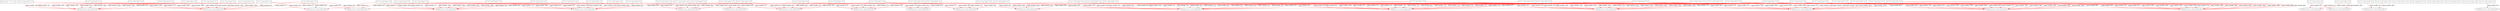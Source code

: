 digraph AST {
  graph [fontname="Times New Roman",fontsize=10];
  node  [fontname="Courier New",fontsize=10];
  edge  [fontname="Times New Roman",fontsize=10];

  node0 [label="sigint_handler  cur vs. prev",shape=box];
  node0_tsh [label="0_tsh.c.sigint_handler.tree", shape=box];
  nodereference_2_tsh [label="reference_2_tsh.c.sigint_handler.tree", shape=ellipse];
  node0_tsh -> nodereference_2_tsh [label="sigint_handler: 100.0", color=red, fontsize=15];
  nodereference_12_tsh [label="reference_12_tsh.c.sigint_handler.tree", shape=ellipse];
  node0_tsh -> nodereference_12_tsh [label="sigint_handler: 100.0", color=red, fontsize=15];
  node1_tsh [label="1_tsh.c.sigint_handler.tree", shape=box];
  nodereference_2_tsh [label="reference_2_tsh.c.sigint_handler.tree", shape=ellipse];
  node1_tsh -> nodereference_2_tsh [label="sigint_handler: 95.0", color=red, fontsize=15];
  nodereference_12_tsh [label="reference_12_tsh.c.sigint_handler.tree", shape=ellipse];
  node1_tsh -> nodereference_12_tsh [label="sigint_handler: 95.0", color=red, fontsize=15];
  node2_tsh [label="2_tsh.c.sigint_handler.tree", shape=box];
  nodereference_26_tsh [label="reference_26_tsh.c.sigint_handler.tree", shape=ellipse];
  node2_tsh -> nodereference_26_tsh [label="sigint_handler: 44.4", color=red, fontsize=15];
  nodereference_27_tsh [label="reference_27_tsh.c.sigint_handler.tree", shape=ellipse];
  node2_tsh -> nodereference_27_tsh [label="sigint_handler: 38.9", color=red, fontsize=15];
  nodereference_37_tsh [label="reference_37_tsh.c.sigint_handler.tree", shape=ellipse];
  node2_tsh -> nodereference_37_tsh [label="sigint_handler: 41.2", color=red, fontsize=15];
  node4_tsh [label="4_tsh.c.sigint_handler.tree", shape=box];
  nodereference_2_tsh [label="reference_2_tsh.c.sigint_handler.tree", shape=ellipse];
  node4_tsh -> nodereference_2_tsh [label="sigint_handler: 100.0", color=red, fontsize=15];
  nodereference_12_tsh [label="reference_12_tsh.c.sigint_handler.tree", shape=ellipse];
  node4_tsh -> nodereference_12_tsh [label="sigint_handler: 100.0", color=red, fontsize=15];
  node5_tsh [label="5_tsh.c.sigint_handler.tree", shape=box];
  nodereference_2_tsh [label="reference_2_tsh.c.sigint_handler.tree", shape=ellipse];
  node5_tsh -> nodereference_2_tsh [label="sigint_handler: 35.3", color=red, fontsize=15];
  nodereference_12_tsh [label="reference_12_tsh.c.sigint_handler.tree", shape=ellipse];
  node5_tsh -> nodereference_12_tsh [label="sigint_handler: 35.3", color=red, fontsize=15];
  nodereference_31_tsh [label="reference_31_tsh.c.sigint_handler.tree", shape=ellipse];
  node5_tsh -> nodereference_31_tsh [label="sigint_handler: 37.5", color=red, fontsize=15];
  nodereference_32_tsh [label="reference_32_tsh.c.sigint_handler.tree", shape=ellipse];
  node5_tsh -> nodereference_32_tsh [label="sigint_handler: 33.3", color=red, fontsize=15];
  node6_tsh [label="6_tsh.c.sigint_handler.tree", shape=box];
  nodereference_23_tsh [label="reference_23_tsh.c.sigint_handler.tree", shape=ellipse];
  node6_tsh -> nodereference_23_tsh [label="sigint_handler: 30.0", color=red, fontsize=15];
  node7_tsh [label="7_tsh.c.sigint_handler.tree", shape=box];
  nodereference_5_tsh [label="reference_5_tsh.c.sigint_handler.tree", shape=ellipse];
  node7_tsh -> nodereference_5_tsh [label="sigint_handler: 100.0", color=red, fontsize=15];
  nodereference_11_tsh [label="reference_11_tsh.c.sigint_handler.tree", shape=ellipse];
  node7_tsh -> nodereference_11_tsh [label="sigint_handler: 100.0", color=red, fontsize=15];
  node8_tsh [label="8_tsh.c.sigint_handler.tree", shape=box];
  nodereference_4_tsh [label="reference_4_tsh.c.sigint_handler.tree", shape=ellipse];
  node8_tsh -> nodereference_4_tsh [label="sigint_handler: 77.8", color=red, fontsize=15];
  nodereference_14_tsh [label="reference_14_tsh.c.sigint_handler.tree", shape=ellipse];
  node8_tsh -> nodereference_14_tsh [label="sigint_handler: 100.0", color=red, fontsize=15];
  nodereference_18_tsh [label="reference_18_tsh.c.sigint_handler.tree", shape=ellipse];
  node8_tsh -> nodereference_18_tsh [label="sigint_handler: 100.0", color=red, fontsize=15];
  nodereference_19_tsh [label="reference_19_tsh.c.sigint_handler.tree", shape=ellipse];
  node8_tsh -> nodereference_19_tsh [label="sigint_handler: 100.0", color=red, fontsize=15];
  nodereference_21_tsh [label="reference_21_tsh.c.sigint_handler.tree", shape=ellipse];
  node8_tsh -> nodereference_21_tsh [label="sigint_handler: 100.0", color=red, fontsize=15];
  nodereference_23_tsh [label="reference_23_tsh.c.sigint_handler.tree", shape=ellipse];
  node8_tsh -> nodereference_23_tsh [label="sigint_handler: 33.3", color=red, fontsize=15];
  node9_tsh [label="9_tsh.c.sigint_handler.tree", shape=box];
  nodereference_2_tsh [label="reference_2_tsh.c.sigint_handler.tree", shape=ellipse];
  node9_tsh -> nodereference_2_tsh [label="sigint_handler: 100.0", color=red, fontsize=15];
  nodereference_12_tsh [label="reference_12_tsh.c.sigint_handler.tree", shape=ellipse];
  node9_tsh -> nodereference_12_tsh [label="sigint_handler: 100.0", color=red, fontsize=15];
  node10_tsh [label="10_tsh.c.sigint_handler.tree", shape=box];
  nodereference_30_tsh [label="reference_30_tsh.c.sigint_handler.tree", shape=ellipse];
  node10_tsh -> nodereference_30_tsh [label="sigint_handler: 58.3", color=red, fontsize=15];
  nodereference_37_tsh [label="reference_37_tsh.c.sigint_handler.tree", shape=ellipse];
  node10_tsh -> nodereference_37_tsh [label="sigint_handler: 33.3", color=red, fontsize=15];
  node11_tsh [label="11_tsh.c.sigint_handler.tree", shape=box];
  nodereference_4_tsh [label="reference_4_tsh.c.sigint_handler.tree", shape=ellipse];
  node11_tsh -> nodereference_4_tsh [label="sigint_handler: 77.8", color=red, fontsize=15];
  nodereference_14_tsh [label="reference_14_tsh.c.sigint_handler.tree", shape=ellipse];
  node11_tsh -> nodereference_14_tsh [label="sigint_handler: 100.0", color=red, fontsize=15];
  nodereference_18_tsh [label="reference_18_tsh.c.sigint_handler.tree", shape=ellipse];
  node11_tsh -> nodereference_18_tsh [label="sigint_handler: 100.0", color=red, fontsize=15];
  nodereference_19_tsh [label="reference_19_tsh.c.sigint_handler.tree", shape=ellipse];
  node11_tsh -> nodereference_19_tsh [label="sigint_handler: 100.0", color=red, fontsize=15];
  nodereference_21_tsh [label="reference_21_tsh.c.sigint_handler.tree", shape=ellipse];
  node11_tsh -> nodereference_21_tsh [label="sigint_handler: 100.0", color=red, fontsize=15];
  nodereference_23_tsh [label="reference_23_tsh.c.sigint_handler.tree", shape=ellipse];
  node11_tsh -> nodereference_23_tsh [label="sigint_handler: 33.3", color=red, fontsize=15];
  node12_tsh [label="12_tsh.c.sigint_handler.tree", shape=box];
  nodereference_6_tsh [label="reference_6_tsh.c.sigint_handler.tree", shape=ellipse];
  node12_tsh -> nodereference_6_tsh [label="sigint_handler: 30.0", color=red, fontsize=15];
  nodereference_30_tsh [label="reference_30_tsh.c.sigint_handler.tree", shape=ellipse];
  node12_tsh -> nodereference_30_tsh [label="sigint_handler: 45.5", color=red, fontsize=15];
  node13_tsh [label="13_tsh.c.sigint_handler.tree", shape=box];
  nodereference_4_tsh [label="reference_4_tsh.c.sigint_handler.tree", shape=ellipse];
  node13_tsh -> nodereference_4_tsh [label="sigint_handler: 77.8", color=red, fontsize=15];
  nodereference_14_tsh [label="reference_14_tsh.c.sigint_handler.tree", shape=ellipse];
  node13_tsh -> nodereference_14_tsh [label="sigint_handler: 100.0", color=red, fontsize=15];
  nodereference_18_tsh [label="reference_18_tsh.c.sigint_handler.tree", shape=ellipse];
  node13_tsh -> nodereference_18_tsh [label="sigint_handler: 100.0", color=red, fontsize=15];
  nodereference_19_tsh [label="reference_19_tsh.c.sigint_handler.tree", shape=ellipse];
  node13_tsh -> nodereference_19_tsh [label="sigint_handler: 100.0", color=red, fontsize=15];
  nodereference_21_tsh [label="reference_21_tsh.c.sigint_handler.tree", shape=ellipse];
  node13_tsh -> nodereference_21_tsh [label="sigint_handler: 100.0", color=red, fontsize=15];
  nodereference_23_tsh [label="reference_23_tsh.c.sigint_handler.tree", shape=ellipse];
  node13_tsh -> nodereference_23_tsh [label="sigint_handler: 33.3", color=red, fontsize=15];
  node14_tsh [label="14_tsh.c.sigint_handler.tree", shape=box];
  nodereference_4_tsh [label="reference_4_tsh.c.sigint_handler.tree", shape=ellipse];
  node14_tsh -> nodereference_4_tsh [label="sigint_handler: 50.0", color=red, fontsize=15];
  nodereference_6_tsh [label="reference_6_tsh.c.sigint_handler.tree", shape=ellipse];
  node14_tsh -> nodereference_6_tsh [label="sigint_handler: 100.0", color=red, fontsize=15];
  nodereference_23_tsh [label="reference_23_tsh.c.sigint_handler.tree", shape=ellipse];
  node14_tsh -> nodereference_23_tsh [label="sigint_handler: 50.0", color=red, fontsize=15];
  node15_tsh [label="15_tsh.c.sigint_handler.tree", shape=box];
  nodereference_4_tsh [label="reference_4_tsh.c.sigint_handler.tree", shape=ellipse];
  node15_tsh -> nodereference_4_tsh [label="sigint_handler: 100.0", color=red, fontsize=15];
  nodereference_6_tsh [label="reference_6_tsh.c.sigint_handler.tree", shape=ellipse];
  node15_tsh -> nodereference_6_tsh [label="sigint_handler: 50.0", color=red, fontsize=15];
  nodereference_14_tsh [label="reference_14_tsh.c.sigint_handler.tree", shape=ellipse];
  node15_tsh -> nodereference_14_tsh [label="sigint_handler: 77.8", color=red, fontsize=15];
  nodereference_18_tsh [label="reference_18_tsh.c.sigint_handler.tree", shape=ellipse];
  node15_tsh -> nodereference_18_tsh [label="sigint_handler: 77.8", color=red, fontsize=15];
  nodereference_19_tsh [label="reference_19_tsh.c.sigint_handler.tree", shape=ellipse];
  node15_tsh -> nodereference_19_tsh [label="sigint_handler: 77.8", color=red, fontsize=15];
  nodereference_21_tsh [label="reference_21_tsh.c.sigint_handler.tree", shape=ellipse];
  node15_tsh -> nodereference_21_tsh [label="sigint_handler: 77.8", color=red, fontsize=15];
  nodereference_23_tsh [label="reference_23_tsh.c.sigint_handler.tree", shape=ellipse];
  node15_tsh -> nodereference_23_tsh [label="sigint_handler: 50.0", color=red, fontsize=15];
  node16_tsh [label="16_tsh.c.sigint_handler.tree", shape=box];
  nodereference_5_tsh [label="reference_5_tsh.c.sigint_handler.tree", shape=ellipse];
  node16_tsh -> nodereference_5_tsh [label="sigint_handler: 35.7", color=red, fontsize=15];
  nodereference_11_tsh [label="reference_11_tsh.c.sigint_handler.tree", shape=ellipse];
  node16_tsh -> nodereference_11_tsh [label="sigint_handler: 35.7", color=red, fontsize=15];
  node17_tsh [label="17_tsh.c.sigint_handler.tree", shape=box];
  nodereference_4_tsh [label="reference_4_tsh.c.sigint_handler.tree", shape=ellipse];
  node17_tsh -> nodereference_4_tsh [label="sigint_handler: 77.8", color=red, fontsize=15];
  nodereference_14_tsh [label="reference_14_tsh.c.sigint_handler.tree", shape=ellipse];
  node17_tsh -> nodereference_14_tsh [label="sigint_handler: 100.0", color=red, fontsize=15];
  nodereference_18_tsh [label="reference_18_tsh.c.sigint_handler.tree", shape=ellipse];
  node17_tsh -> nodereference_18_tsh [label="sigint_handler: 100.0", color=red, fontsize=15];
  nodereference_19_tsh [label="reference_19_tsh.c.sigint_handler.tree", shape=ellipse];
  node17_tsh -> nodereference_19_tsh [label="sigint_handler: 100.0", color=red, fontsize=15];
  nodereference_21_tsh [label="reference_21_tsh.c.sigint_handler.tree", shape=ellipse];
  node17_tsh -> nodereference_21_tsh [label="sigint_handler: 100.0", color=red, fontsize=15];
  nodereference_23_tsh [label="reference_23_tsh.c.sigint_handler.tree", shape=ellipse];
  node17_tsh -> nodereference_23_tsh [label="sigint_handler: 33.3", color=red, fontsize=15];
  node18_tsh [label="18_tsh.c.sigint_handler.tree", shape=box];
  nodereference_5_tsh [label="reference_5_tsh.c.sigint_handler.tree", shape=ellipse];
  node18_tsh -> nodereference_5_tsh [label="sigint_handler: 100.0", color=red, fontsize=15];
  nodereference_11_tsh [label="reference_11_tsh.c.sigint_handler.tree", shape=ellipse];
  node18_tsh -> nodereference_11_tsh [label="sigint_handler: 100.0", color=red, fontsize=15];
  node19_tsh [label="19_tsh.c.sigint_handler.tree", shape=box];
  nodereference_2_tsh [label="reference_2_tsh.c.sigint_handler.tree", shape=ellipse];
  node19_tsh -> nodereference_2_tsh [label="sigint_handler: 100.0", color=red, fontsize=15];
  nodereference_12_tsh [label="reference_12_tsh.c.sigint_handler.tree", shape=ellipse];
  node19_tsh -> nodereference_12_tsh [label="sigint_handler: 100.0", color=red, fontsize=15];
  node20_tsh [label="20_tsh.c.sigint_handler.tree", shape=box];
  nodereference_1_tsh [label="reference_1_tsh.c.sigint_handler.tree", shape=ellipse];
  node20_tsh -> nodereference_1_tsh [label="sigint_handler: 30.8", color=red, fontsize=15];
  nodereference_25_tsh [label="reference_25_tsh.c.sigint_handler.tree", shape=ellipse];
  node20_tsh -> nodereference_25_tsh [label="sigint_handler: 53.8", color=red, fontsize=15];
  nodereference_30_tsh [label="reference_30_tsh.c.sigint_handler.tree", shape=ellipse];
  node20_tsh -> nodereference_30_tsh [label="sigint_handler: 41.7", color=red, fontsize=15];
  node21_tsh [label="21_tsh.c.sigint_handler.tree", shape=box];
  nodereference_2_tsh [label="reference_2_tsh.c.sigint_handler.tree", shape=ellipse];
  node21_tsh -> nodereference_2_tsh [label="sigint_handler: 100.0", color=red, fontsize=15];
  nodereference_12_tsh [label="reference_12_tsh.c.sigint_handler.tree", shape=ellipse];
  node21_tsh -> nodereference_12_tsh [label="sigint_handler: 100.0", color=red, fontsize=15];
  node22_tsh [label="22_tsh.c.sigint_handler.tree", shape=box];
  nodereference_15_tsh [label="reference_15_tsh.c.sigint_handler.tree", shape=ellipse];
  node22_tsh -> nodereference_15_tsh [label="sigint_handler: 42.1", color=red, fontsize=15];
  nodereference_36_tsh [label="reference_36_tsh.c.sigint_handler.tree", shape=ellipse];
  node22_tsh -> nodereference_36_tsh [label="sigint_handler: 42.1", color=red, fontsize=15];
  node23_tsh [label="23_tsh.c.sigint_handler.tree", shape=box];
  nodereference_38_tsh [label="reference_38_tsh.c.sigint_handler.tree", shape=ellipse];
  node23_tsh -> nodereference_38_tsh [label="sigint_handler: 32.3", color=red, fontsize=15];
  node25_tsh [label="25_tsh.c.sigint_handler.tree", shape=box];
  node26_tsh [label="26_tsh.c.sigint_handler.tree", shape=box];
  nodereference_4_tsh [label="reference_4_tsh.c.sigint_handler.tree", shape=ellipse];
  node26_tsh -> nodereference_4_tsh [label="sigint_handler: 77.8", color=red, fontsize=15];
  nodereference_14_tsh [label="reference_14_tsh.c.sigint_handler.tree", shape=ellipse];
  node26_tsh -> nodereference_14_tsh [label="sigint_handler: 100.0", color=red, fontsize=15];
  nodereference_18_tsh [label="reference_18_tsh.c.sigint_handler.tree", shape=ellipse];
  node26_tsh -> nodereference_18_tsh [label="sigint_handler: 100.0", color=red, fontsize=15];
  nodereference_19_tsh [label="reference_19_tsh.c.sigint_handler.tree", shape=ellipse];
  node26_tsh -> nodereference_19_tsh [label="sigint_handler: 100.0", color=red, fontsize=15];
  nodereference_21_tsh [label="reference_21_tsh.c.sigint_handler.tree", shape=ellipse];
  node26_tsh -> nodereference_21_tsh [label="sigint_handler: 100.0", color=red, fontsize=15];
  nodereference_23_tsh [label="reference_23_tsh.c.sigint_handler.tree", shape=ellipse];
  node26_tsh -> nodereference_23_tsh [label="sigint_handler: 33.3", color=red, fontsize=15];
  node27_tsh [label="27_tsh.c.sigint_handler.tree", shape=box];
  nodereference_5_tsh [label="reference_5_tsh.c.sigint_handler.tree", shape=ellipse];
  node27_tsh -> nodereference_5_tsh [label="sigint_handler: 100.0", color=red, fontsize=15];
  nodereference_11_tsh [label="reference_11_tsh.c.sigint_handler.tree", shape=ellipse];
  node27_tsh -> nodereference_11_tsh [label="sigint_handler: 100.0", color=red, fontsize=15];
  node28_tsh [label="28_tsh.c.sigint_handler.tree", shape=box];
  node29_tsh [label="29_tsh.c.sigint_handler.tree", shape=box];
  node30_tsh [label="30_tsh.c.sigint_handler.tree", shape=box];
  nodereference_4_tsh [label="reference_4_tsh.c.sigint_handler.tree", shape=ellipse];
  node30_tsh -> nodereference_4_tsh [label="sigint_handler: 77.8", color=red, fontsize=15];
  nodereference_14_tsh [label="reference_14_tsh.c.sigint_handler.tree", shape=ellipse];
  node30_tsh -> nodereference_14_tsh [label="sigint_handler: 100.0", color=red, fontsize=15];
  nodereference_18_tsh [label="reference_18_tsh.c.sigint_handler.tree", shape=ellipse];
  node30_tsh -> nodereference_18_tsh [label="sigint_handler: 100.0", color=red, fontsize=15];
  nodereference_19_tsh [label="reference_19_tsh.c.sigint_handler.tree", shape=ellipse];
  node30_tsh -> nodereference_19_tsh [label="sigint_handler: 100.0", color=red, fontsize=15];
  nodereference_21_tsh [label="reference_21_tsh.c.sigint_handler.tree", shape=ellipse];
  node30_tsh -> nodereference_21_tsh [label="sigint_handler: 100.0", color=red, fontsize=15];
  nodereference_23_tsh [label="reference_23_tsh.c.sigint_handler.tree", shape=ellipse];
  node30_tsh -> nodereference_23_tsh [label="sigint_handler: 33.3", color=red, fontsize=15];
  node31_tsh [label="31_tsh.c.sigint_handler.tree", shape=box];
  nodereference_2_tsh [label="reference_2_tsh.c.sigint_handler.tree", shape=ellipse];
  node31_tsh -> nodereference_2_tsh [label="sigint_handler: 61.1", color=red, fontsize=15];
  nodereference_12_tsh [label="reference_12_tsh.c.sigint_handler.tree", shape=ellipse];
  node31_tsh -> nodereference_12_tsh [label="sigint_handler: 61.1", color=red, fontsize=15];
  nodereference_31_tsh [label="reference_31_tsh.c.sigint_handler.tree", shape=ellipse];
  node31_tsh -> nodereference_31_tsh [label="sigint_handler: 56.2", color=red, fontsize=15];
  nodereference_32_tsh [label="reference_32_tsh.c.sigint_handler.tree", shape=ellipse];
  node31_tsh -> nodereference_32_tsh [label="sigint_handler: 33.3", color=red, fontsize=15];
  node32_tsh [label="32_tsh.c.sigint_handler.tree", shape=box];
  nodereference_27_tsh [label="reference_27_tsh.c.sigint_handler.tree", shape=ellipse];
  node32_tsh -> nodereference_27_tsh [label="sigint_handler: 38.9", color=red, fontsize=15];
  node33_tsh [label="33_tsh.c.sigint_handler.tree", shape=box];
  nodereference_2_tsh [label="reference_2_tsh.c.sigint_handler.tree", shape=ellipse];
  node33_tsh -> nodereference_2_tsh [label="sigint_handler: 100.0", color=red, fontsize=15];
  nodereference_12_tsh [label="reference_12_tsh.c.sigint_handler.tree", shape=ellipse];
  node33_tsh -> nodereference_12_tsh [label="sigint_handler: 100.0", color=red, fontsize=15];
  node34_tsh [label="34_tsh.c.sigint_handler.tree", shape=box];
  nodereference_26_tsh [label="reference_26_tsh.c.sigint_handler.tree", shape=ellipse];
  node34_tsh -> nodereference_26_tsh [label="sigint_handler: 82.4", color=red, fontsize=15];
  nodereference_27_tsh [label="reference_27_tsh.c.sigint_handler.tree", shape=ellipse];
  node34_tsh -> nodereference_27_tsh [label="sigint_handler: 35.3", color=red, fontsize=15];
  nodereference_37_tsh [label="reference_37_tsh.c.sigint_handler.tree", shape=ellipse];
  node34_tsh -> nodereference_37_tsh [label="sigint_handler: 100.0", color=red, fontsize=15];
  node35_tsh [label="35_tsh.c.sigint_handler.tree", shape=box];
  nodereference_4_tsh [label="reference_4_tsh.c.sigint_handler.tree", shape=ellipse];
  node35_tsh -> nodereference_4_tsh [label="sigint_handler: 77.8", color=red, fontsize=15];
  nodereference_14_tsh [label="reference_14_tsh.c.sigint_handler.tree", shape=ellipse];
  node35_tsh -> nodereference_14_tsh [label="sigint_handler: 100.0", color=red, fontsize=15];
  nodereference_18_tsh [label="reference_18_tsh.c.sigint_handler.tree", shape=ellipse];
  node35_tsh -> nodereference_18_tsh [label="sigint_handler: 100.0", color=red, fontsize=15];
  nodereference_19_tsh [label="reference_19_tsh.c.sigint_handler.tree", shape=ellipse];
  node35_tsh -> nodereference_19_tsh [label="sigint_handler: 100.0", color=red, fontsize=15];
  nodereference_21_tsh [label="reference_21_tsh.c.sigint_handler.tree", shape=ellipse];
  node35_tsh -> nodereference_21_tsh [label="sigint_handler: 100.0", color=red, fontsize=15];
  nodereference_23_tsh [label="reference_23_tsh.c.sigint_handler.tree", shape=ellipse];
  node35_tsh -> nodereference_23_tsh [label="sigint_handler: 33.3", color=red, fontsize=15];
  node36_tsh [label="36_tsh.c.sigint_handler.tree", shape=box];
  nodereference_4_tsh [label="reference_4_tsh.c.sigint_handler.tree", shape=ellipse];
  node36_tsh -> nodereference_4_tsh [label="sigint_handler: 60.0", color=red, fontsize=15];
  nodereference_5_tsh [label="reference_5_tsh.c.sigint_handler.tree", shape=ellipse];
  node36_tsh -> nodereference_5_tsh [label="sigint_handler: 30.8", color=red, fontsize=15];
  nodereference_11_tsh [label="reference_11_tsh.c.sigint_handler.tree", shape=ellipse];
  node36_tsh -> nodereference_11_tsh [label="sigint_handler: 30.8", color=red, fontsize=15];
  nodereference_14_tsh [label="reference_14_tsh.c.sigint_handler.tree", shape=ellipse];
  node36_tsh -> nodereference_14_tsh [label="sigint_handler: 44.4", color=red, fontsize=15];
  nodereference_18_tsh [label="reference_18_tsh.c.sigint_handler.tree", shape=ellipse];
  node36_tsh -> nodereference_18_tsh [label="sigint_handler: 44.4", color=red, fontsize=15];
  nodereference_19_tsh [label="reference_19_tsh.c.sigint_handler.tree", shape=ellipse];
  node36_tsh -> nodereference_19_tsh [label="sigint_handler: 44.4", color=red, fontsize=15];
  nodereference_21_tsh [label="reference_21_tsh.c.sigint_handler.tree", shape=ellipse];
  node36_tsh -> nodereference_21_tsh [label="sigint_handler: 44.4", color=red, fontsize=15];
  nodereference_32_tsh [label="reference_32_tsh.c.sigint_handler.tree", shape=ellipse];
  node36_tsh -> nodereference_32_tsh [label="sigint_handler: 46.2", color=red, fontsize=15];
  node37_tsh [label="37_tsh.c.sigint_handler.tree", shape=box];
  nodereference_4_tsh [label="reference_4_tsh.c.sigint_handler.tree", shape=ellipse];
  node37_tsh -> nodereference_4_tsh [label="sigint_handler: 77.8", color=red, fontsize=15];
  nodereference_14_tsh [label="reference_14_tsh.c.sigint_handler.tree", shape=ellipse];
  node37_tsh -> nodereference_14_tsh [label="sigint_handler: 100.0", color=red, fontsize=15];
  nodereference_18_tsh [label="reference_18_tsh.c.sigint_handler.tree", shape=ellipse];
  node37_tsh -> nodereference_18_tsh [label="sigint_handler: 100.0", color=red, fontsize=15];
  nodereference_19_tsh [label="reference_19_tsh.c.sigint_handler.tree", shape=ellipse];
  node37_tsh -> nodereference_19_tsh [label="sigint_handler: 100.0", color=red, fontsize=15];
  nodereference_21_tsh [label="reference_21_tsh.c.sigint_handler.tree", shape=ellipse];
  node37_tsh -> nodereference_21_tsh [label="sigint_handler: 100.0", color=red, fontsize=15];
  nodereference_23_tsh [label="reference_23_tsh.c.sigint_handler.tree", shape=ellipse];
  node37_tsh -> nodereference_23_tsh [label="sigint_handler: 33.3", color=red, fontsize=15];
  node38_tsh [label="38_tsh.c.sigint_handler.tree", shape=box];
  nodereference_4_tsh [label="reference_4_tsh.c.sigint_handler.tree", shape=ellipse];
  node38_tsh -> nodereference_4_tsh [label="sigint_handler: 50.0", color=red, fontsize=15];
  nodereference_6_tsh [label="reference_6_tsh.c.sigint_handler.tree", shape=ellipse];
  node38_tsh -> nodereference_6_tsh [label="sigint_handler: 100.0", color=red, fontsize=15];
  nodereference_23_tsh [label="reference_23_tsh.c.sigint_handler.tree", shape=ellipse];
  node38_tsh -> nodereference_23_tsh [label="sigint_handler: 50.0", color=red, fontsize=15];
  node39_tsh [label="39_tsh.c.sigint_handler.tree", shape=box];
  nodereference_2_tsh [label="reference_2_tsh.c.sigint_handler.tree", shape=ellipse];
  node39_tsh -> nodereference_2_tsh [label="sigint_handler: 75.0", color=red, fontsize=15];
  nodereference_12_tsh [label="reference_12_tsh.c.sigint_handler.tree", shape=ellipse];
  node39_tsh -> nodereference_12_tsh [label="sigint_handler: 75.0", color=red, fontsize=15];
  node40_tsh [label="40_tsh.c.sigint_handler.tree", shape=box];
  nodereference_1_tsh [label="reference_1_tsh.c.sigint_handler.tree", shape=ellipse];
  node40_tsh -> nodereference_1_tsh [label="sigint_handler: 30.8", color=red, fontsize=15];
  nodereference_25_tsh [label="reference_25_tsh.c.sigint_handler.tree", shape=ellipse];
  node40_tsh -> nodereference_25_tsh [label="sigint_handler: 53.8", color=red, fontsize=15];
  nodereference_30_tsh [label="reference_30_tsh.c.sigint_handler.tree", shape=ellipse];
  node40_tsh -> nodereference_30_tsh [label="sigint_handler: 41.7", color=red, fontsize=15];
  node41_tsh [label="41_tsh.c.sigint_handler.tree", shape=box];
  nodereference_30_tsh [label="reference_30_tsh.c.sigint_handler.tree", shape=ellipse];
  node41_tsh -> nodereference_30_tsh [label="sigint_handler: 58.3", color=red, fontsize=15];
  nodereference_37_tsh [label="reference_37_tsh.c.sigint_handler.tree", shape=ellipse];
  node41_tsh -> nodereference_37_tsh [label="sigint_handler: 33.3", color=red, fontsize=15];
  node43_tsh [label="43_tsh.c.sigint_handler.tree", shape=box];
  nodereference_5_tsh [label="reference_5_tsh.c.sigint_handler.tree", shape=ellipse];
  node43_tsh -> nodereference_5_tsh [label="sigint_handler: 71.4", color=red, fontsize=15];
  nodereference_11_tsh [label="reference_11_tsh.c.sigint_handler.tree", shape=ellipse];
  node43_tsh -> nodereference_11_tsh [label="sigint_handler: 71.4", color=red, fontsize=15];
  nodereference_31_tsh [label="reference_31_tsh.c.sigint_handler.tree", shape=ellipse];
  node43_tsh -> nodereference_31_tsh [label="sigint_handler: 31.2", color=red, fontsize=15];
  node44_tsh [label="44_tsh.c.sigint_handler.tree", shape=box];
  nodereference_4_tsh [label="reference_4_tsh.c.sigint_handler.tree", shape=ellipse];
  node44_tsh -> nodereference_4_tsh [label="sigint_handler: 66.7", color=red, fontsize=15];
  nodereference_14_tsh [label="reference_14_tsh.c.sigint_handler.tree", shape=ellipse];
  node44_tsh -> nodereference_14_tsh [label="sigint_handler: 77.8", color=red, fontsize=15];
  nodereference_18_tsh [label="reference_18_tsh.c.sigint_handler.tree", shape=ellipse];
  node44_tsh -> nodereference_18_tsh [label="sigint_handler: 77.8", color=red, fontsize=15];
  nodereference_19_tsh [label="reference_19_tsh.c.sigint_handler.tree", shape=ellipse];
  node44_tsh -> nodereference_19_tsh [label="sigint_handler: 77.8", color=red, fontsize=15];
  nodereference_21_tsh [label="reference_21_tsh.c.sigint_handler.tree", shape=ellipse];
  node44_tsh -> nodereference_21_tsh [label="sigint_handler: 77.8", color=red, fontsize=15];
  nodereference_23_tsh [label="reference_23_tsh.c.sigint_handler.tree", shape=ellipse];
  node44_tsh -> nodereference_23_tsh [label="sigint_handler: 33.3", color=red, fontsize=15];
  node45_tsh [label="45_tsh.c.sigint_handler.tree", shape=box];
  nodereference_38_tsh [label="reference_38_tsh.c.sigint_handler.tree", shape=ellipse];
  node45_tsh -> nodereference_38_tsh [label="sigint_handler: 100.0", color=red, fontsize=15];
  node46_tsh [label="46_tsh.c.sigint_handler.tree", shape=box];
  node47_tsh [label="47_tsh.c.sigint_handler.tree", shape=box];
  nodereference_5_tsh [label="reference_5_tsh.c.sigint_handler.tree", shape=ellipse];
  node47_tsh -> nodereference_5_tsh [label="sigint_handler: 100.0", color=red, fontsize=15];
  nodereference_11_tsh [label="reference_11_tsh.c.sigint_handler.tree", shape=ellipse];
  node47_tsh -> nodereference_11_tsh [label="sigint_handler: 100.0", color=red, fontsize=15];
  node48_tsh [label="48_tsh.c.sigint_handler.tree", shape=box];
  nodereference_4_tsh [label="reference_4_tsh.c.sigint_handler.tree", shape=ellipse];
  node48_tsh -> nodereference_4_tsh [label="sigint_handler: 77.8", color=red, fontsize=15];
  nodereference_14_tsh [label="reference_14_tsh.c.sigint_handler.tree", shape=ellipse];
  node48_tsh -> nodereference_14_tsh [label="sigint_handler: 100.0", color=red, fontsize=15];
  nodereference_18_tsh [label="reference_18_tsh.c.sigint_handler.tree", shape=ellipse];
  node48_tsh -> nodereference_18_tsh [label="sigint_handler: 100.0", color=red, fontsize=15];
  nodereference_19_tsh [label="reference_19_tsh.c.sigint_handler.tree", shape=ellipse];
  node48_tsh -> nodereference_19_tsh [label="sigint_handler: 100.0", color=red, fontsize=15];
  nodereference_21_tsh [label="reference_21_tsh.c.sigint_handler.tree", shape=ellipse];
  node48_tsh -> nodereference_21_tsh [label="sigint_handler: 100.0", color=red, fontsize=15];
  nodereference_23_tsh [label="reference_23_tsh.c.sigint_handler.tree", shape=ellipse];
  node48_tsh -> nodereference_23_tsh [label="sigint_handler: 33.3", color=red, fontsize=15];
  node49_tsh [label="49_tsh.c.sigint_handler.tree", shape=box];
  node50_tsh [label="50_tsh.c.sigint_handler.tree", shape=box];
  nodereference_23_tsh [label="reference_23_tsh.c.sigint_handler.tree", shape=ellipse];
  node50_tsh -> nodereference_23_tsh [label="sigint_handler: 30.0", color=red, fontsize=15];
  nodereference_32_tsh [label="reference_32_tsh.c.sigint_handler.tree", shape=ellipse];
  node50_tsh -> nodereference_32_tsh [label="sigint_handler: 35.7", color=red, fontsize=15];
  node51_tsh [label="51_tsh.c.sigint_handler.tree", shape=box];
  nodereference_5_tsh [label="reference_5_tsh.c.sigint_handler.tree", shape=ellipse];
  node51_tsh -> nodereference_5_tsh [label="sigint_handler: 100.0", color=red, fontsize=15];
  nodereference_11_tsh [label="reference_11_tsh.c.sigint_handler.tree", shape=ellipse];
  node51_tsh -> nodereference_11_tsh [label="sigint_handler: 100.0", color=red, fontsize=15];
  node52_tsh [label="52_tsh.c.sigint_handler.tree", shape=box];
  nodereference_1_tsh [label="reference_1_tsh.c.sigint_handler.tree", shape=ellipse];
  node52_tsh -> nodereference_1_tsh [label="sigint_handler: 44.4", color=red, fontsize=15];
  node53_tsh [label="53_tsh.c.sigint_handler.tree", shape=box];
  nodereference_5_tsh [label="reference_5_tsh.c.sigint_handler.tree", shape=ellipse];
  node53_tsh -> nodereference_5_tsh [label="sigint_handler: 92.3", color=red, fontsize=15];
  nodereference_11_tsh [label="reference_11_tsh.c.sigint_handler.tree", shape=ellipse];
  node53_tsh -> nodereference_11_tsh [label="sigint_handler: 92.3", color=red, fontsize=15];
  node54_tsh [label="54_tsh.c.sigint_handler.tree", shape=box];
  nodereference_1_tsh [label="reference_1_tsh.c.sigint_handler.tree", shape=ellipse];
  node54_tsh -> nodereference_1_tsh [label="sigint_handler: 44.4", color=red, fontsize=15];
  node55_tsh [label="55_tsh.c.sigint_handler.tree", shape=box];
  nodereference_26_tsh [label="reference_26_tsh.c.sigint_handler.tree", shape=ellipse];
  node55_tsh -> nodereference_26_tsh [label="sigint_handler: 33.3", color=red, fontsize=15];
  nodereference_27_tsh [label="reference_27_tsh.c.sigint_handler.tree", shape=ellipse];
  node55_tsh -> nodereference_27_tsh [label="sigint_handler: 61.1", color=red, fontsize=15];
  nodereference_30_tsh [label="reference_30_tsh.c.sigint_handler.tree", shape=ellipse];
  node55_tsh -> nodereference_30_tsh [label="sigint_handler: 33.3", color=red, fontsize=15];
  nodereference_37_tsh [label="reference_37_tsh.c.sigint_handler.tree", shape=ellipse];
  node55_tsh -> nodereference_37_tsh [label="sigint_handler: 35.3", color=red, fontsize=15];
  node56_tsh [label="56_tsh.c.sigint_handler.tree", shape=box];
  nodereference_15_tsh [label="reference_15_tsh.c.sigint_handler.tree", shape=ellipse];
  node56_tsh -> nodereference_15_tsh [label="sigint_handler: 100.0", color=red, fontsize=15];
  nodereference_36_tsh [label="reference_36_tsh.c.sigint_handler.tree", shape=ellipse];
  node56_tsh -> nodereference_36_tsh [label="sigint_handler: 100.0", color=red, fontsize=15];
  node57_tsh [label="57_tsh.c.sigint_handler.tree", shape=box];
  nodereference_1_tsh [label="reference_1_tsh.c.sigint_handler.tree", shape=ellipse];
  node57_tsh -> nodereference_1_tsh [label="sigint_handler: 35.3", color=red, fontsize=15];
  nodereference_5_tsh [label="reference_5_tsh.c.sigint_handler.tree", shape=ellipse];
  node57_tsh -> nodereference_5_tsh [label="sigint_handler: 42.9", color=red, fontsize=15];
  nodereference_11_tsh [label="reference_11_tsh.c.sigint_handler.tree", shape=ellipse];
  node57_tsh -> nodereference_11_tsh [label="sigint_handler: 42.9", color=red, fontsize=15];
  node59_tsh [label="59_tsh.c.sigint_handler.tree", shape=box];
  nodereference_4_tsh [label="reference_4_tsh.c.sigint_handler.tree", shape=ellipse];
  node59_tsh -> nodereference_4_tsh [label="sigint_handler: 77.8", color=red, fontsize=15];
  nodereference_14_tsh [label="reference_14_tsh.c.sigint_handler.tree", shape=ellipse];
  node59_tsh -> nodereference_14_tsh [label="sigint_handler: 88.9", color=red, fontsize=15];
  nodereference_18_tsh [label="reference_18_tsh.c.sigint_handler.tree", shape=ellipse];
  node59_tsh -> nodereference_18_tsh [label="sigint_handler: 88.9", color=red, fontsize=15];
  nodereference_19_tsh [label="reference_19_tsh.c.sigint_handler.tree", shape=ellipse];
  node59_tsh -> nodereference_19_tsh [label="sigint_handler: 88.9", color=red, fontsize=15];
  nodereference_21_tsh [label="reference_21_tsh.c.sigint_handler.tree", shape=ellipse];
  node59_tsh -> nodereference_21_tsh [label="sigint_handler: 88.9", color=red, fontsize=15];
  nodereference_23_tsh [label="reference_23_tsh.c.sigint_handler.tree", shape=ellipse];
  node59_tsh -> nodereference_23_tsh [label="sigint_handler: 33.3", color=red, fontsize=15];
  node60_tsh [label="60_tsh.c.sigint_handler.tree", shape=box];
  nodereference_4_tsh [label="reference_4_tsh.c.sigint_handler.tree", shape=ellipse];
  node60_tsh -> nodereference_4_tsh [label="sigint_handler: 50.0", color=red, fontsize=15];
  nodereference_6_tsh [label="reference_6_tsh.c.sigint_handler.tree", shape=ellipse];
  node60_tsh -> nodereference_6_tsh [label="sigint_handler: 50.0", color=red, fontsize=15];
  nodereference_14_tsh [label="reference_14_tsh.c.sigint_handler.tree", shape=ellipse];
  node60_tsh -> nodereference_14_tsh [label="sigint_handler: 33.3", color=red, fontsize=15];
  nodereference_18_tsh [label="reference_18_tsh.c.sigint_handler.tree", shape=ellipse];
  node60_tsh -> nodereference_18_tsh [label="sigint_handler: 33.3", color=red, fontsize=15];
  nodereference_19_tsh [label="reference_19_tsh.c.sigint_handler.tree", shape=ellipse];
  node60_tsh -> nodereference_19_tsh [label="sigint_handler: 33.3", color=red, fontsize=15];
  nodereference_21_tsh [label="reference_21_tsh.c.sigint_handler.tree", shape=ellipse];
  node60_tsh -> nodereference_21_tsh [label="sigint_handler: 33.3", color=red, fontsize=15];
  nodereference_23_tsh [label="reference_23_tsh.c.sigint_handler.tree", shape=ellipse];
  node60_tsh -> nodereference_23_tsh [label="sigint_handler: 100.0", color=red, fontsize=15];
  node61_tsh [label="61_tsh.c.sigint_handler.tree", shape=box];
  nodereference_13_tsh [label="reference_13_tsh.c.sigint_handler.tree", shape=ellipse];
  node61_tsh -> nodereference_13_tsh [label="sigint_handler: 42.3", color=red, fontsize=15];

}
